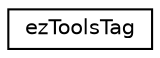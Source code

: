 digraph "Graphical Class Hierarchy"
{
 // LATEX_PDF_SIZE
  edge [fontname="Helvetica",fontsize="10",labelfontname="Helvetica",labelfontsize="10"];
  node [fontname="Helvetica",fontsize="10",shape=record];
  rankdir="LR";
  Node0 [label="ezToolsTag",height=0.2,width=0.4,color="black", fillcolor="white", style="filled",URL="$d4/d7e/structez_tools_tag.htm",tooltip=" "];
}
